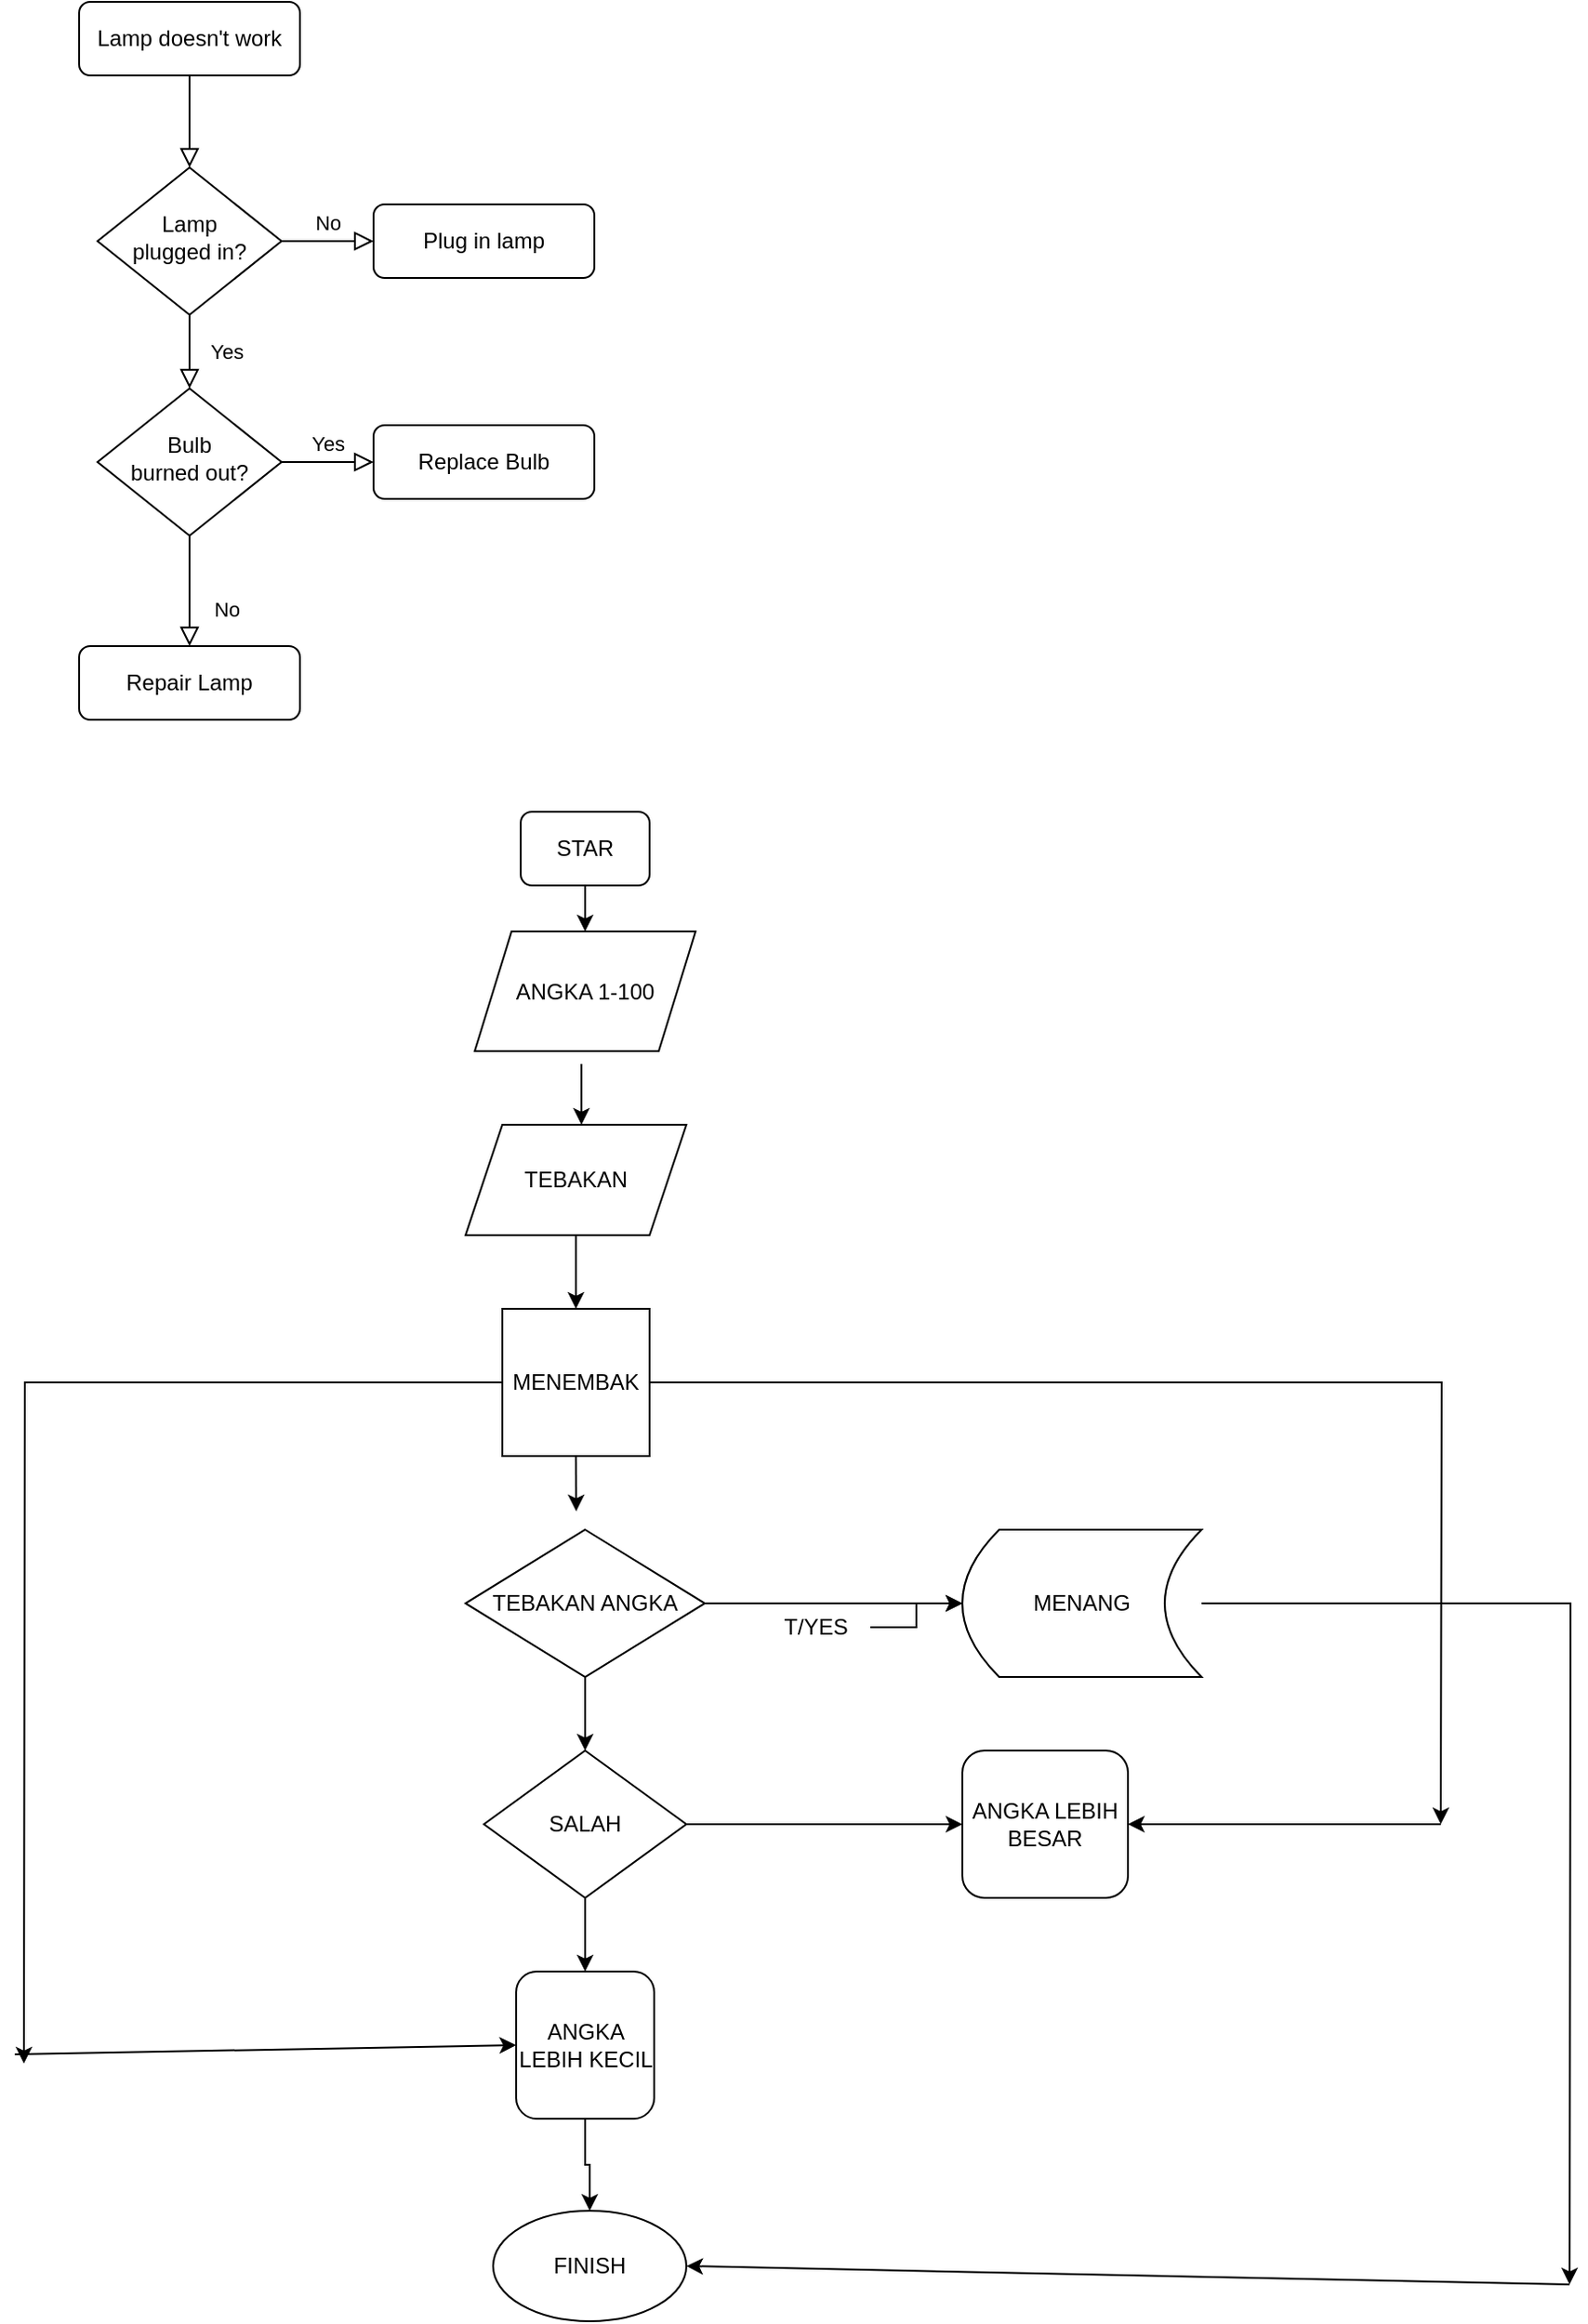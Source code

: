 <mxfile version="22.0.4" type="github">
  <diagram id="C5RBs43oDa-KdzZeNtuy" name="Page-1">
    <mxGraphModel dx="1257" dy="671" grid="1" gridSize="10" guides="1" tooltips="1" connect="1" arrows="1" fold="1" page="1" pageScale="1" pageWidth="827" pageHeight="1169" math="0" shadow="0">
      <root>
        <mxCell id="WIyWlLk6GJQsqaUBKTNV-0" />
        <mxCell id="WIyWlLk6GJQsqaUBKTNV-1" parent="WIyWlLk6GJQsqaUBKTNV-0" />
        <mxCell id="WIyWlLk6GJQsqaUBKTNV-2" value="" style="rounded=0;html=1;jettySize=auto;orthogonalLoop=1;fontSize=11;endArrow=block;endFill=0;endSize=8;strokeWidth=1;shadow=0;labelBackgroundColor=none;edgeStyle=orthogonalEdgeStyle;" parent="WIyWlLk6GJQsqaUBKTNV-1" source="WIyWlLk6GJQsqaUBKTNV-3" target="WIyWlLk6GJQsqaUBKTNV-6" edge="1">
          <mxGeometry relative="1" as="geometry" />
        </mxCell>
        <mxCell id="WIyWlLk6GJQsqaUBKTNV-3" value="Lamp doesn&#39;t work" style="rounded=1;whiteSpace=wrap;html=1;fontSize=12;glass=0;strokeWidth=1;shadow=0;" parent="WIyWlLk6GJQsqaUBKTNV-1" vertex="1">
          <mxGeometry x="160" y="80" width="120" height="40" as="geometry" />
        </mxCell>
        <mxCell id="WIyWlLk6GJQsqaUBKTNV-4" value="Yes" style="rounded=0;html=1;jettySize=auto;orthogonalLoop=1;fontSize=11;endArrow=block;endFill=0;endSize=8;strokeWidth=1;shadow=0;labelBackgroundColor=none;edgeStyle=orthogonalEdgeStyle;" parent="WIyWlLk6GJQsqaUBKTNV-1" source="WIyWlLk6GJQsqaUBKTNV-6" target="WIyWlLk6GJQsqaUBKTNV-10" edge="1">
          <mxGeometry y="20" relative="1" as="geometry">
            <mxPoint as="offset" />
          </mxGeometry>
        </mxCell>
        <mxCell id="WIyWlLk6GJQsqaUBKTNV-5" value="No" style="edgeStyle=orthogonalEdgeStyle;rounded=0;html=1;jettySize=auto;orthogonalLoop=1;fontSize=11;endArrow=block;endFill=0;endSize=8;strokeWidth=1;shadow=0;labelBackgroundColor=none;" parent="WIyWlLk6GJQsqaUBKTNV-1" source="WIyWlLk6GJQsqaUBKTNV-6" target="WIyWlLk6GJQsqaUBKTNV-7" edge="1">
          <mxGeometry y="10" relative="1" as="geometry">
            <mxPoint as="offset" />
          </mxGeometry>
        </mxCell>
        <mxCell id="WIyWlLk6GJQsqaUBKTNV-6" value="Lamp&lt;br&gt;plugged in?" style="rhombus;whiteSpace=wrap;html=1;shadow=0;fontFamily=Helvetica;fontSize=12;align=center;strokeWidth=1;spacing=6;spacingTop=-4;" parent="WIyWlLk6GJQsqaUBKTNV-1" vertex="1">
          <mxGeometry x="170" y="170" width="100" height="80" as="geometry" />
        </mxCell>
        <mxCell id="WIyWlLk6GJQsqaUBKTNV-7" value="Plug in lamp" style="rounded=1;whiteSpace=wrap;html=1;fontSize=12;glass=0;strokeWidth=1;shadow=0;" parent="WIyWlLk6GJQsqaUBKTNV-1" vertex="1">
          <mxGeometry x="320" y="190" width="120" height="40" as="geometry" />
        </mxCell>
        <mxCell id="WIyWlLk6GJQsqaUBKTNV-8" value="No" style="rounded=0;html=1;jettySize=auto;orthogonalLoop=1;fontSize=11;endArrow=block;endFill=0;endSize=8;strokeWidth=1;shadow=0;labelBackgroundColor=none;edgeStyle=orthogonalEdgeStyle;" parent="WIyWlLk6GJQsqaUBKTNV-1" source="WIyWlLk6GJQsqaUBKTNV-10" target="WIyWlLk6GJQsqaUBKTNV-11" edge="1">
          <mxGeometry x="0.333" y="20" relative="1" as="geometry">
            <mxPoint as="offset" />
          </mxGeometry>
        </mxCell>
        <mxCell id="WIyWlLk6GJQsqaUBKTNV-9" value="Yes" style="edgeStyle=orthogonalEdgeStyle;rounded=0;html=1;jettySize=auto;orthogonalLoop=1;fontSize=11;endArrow=block;endFill=0;endSize=8;strokeWidth=1;shadow=0;labelBackgroundColor=none;" parent="WIyWlLk6GJQsqaUBKTNV-1" source="WIyWlLk6GJQsqaUBKTNV-10" target="WIyWlLk6GJQsqaUBKTNV-12" edge="1">
          <mxGeometry y="10" relative="1" as="geometry">
            <mxPoint as="offset" />
          </mxGeometry>
        </mxCell>
        <mxCell id="WIyWlLk6GJQsqaUBKTNV-10" value="Bulb&lt;br&gt;burned out?" style="rhombus;whiteSpace=wrap;html=1;shadow=0;fontFamily=Helvetica;fontSize=12;align=center;strokeWidth=1;spacing=6;spacingTop=-4;" parent="WIyWlLk6GJQsqaUBKTNV-1" vertex="1">
          <mxGeometry x="170" y="290" width="100" height="80" as="geometry" />
        </mxCell>
        <mxCell id="WIyWlLk6GJQsqaUBKTNV-11" value="Repair Lamp" style="rounded=1;whiteSpace=wrap;html=1;fontSize=12;glass=0;strokeWidth=1;shadow=0;" parent="WIyWlLk6GJQsqaUBKTNV-1" vertex="1">
          <mxGeometry x="160" y="430" width="120" height="40" as="geometry" />
        </mxCell>
        <mxCell id="WIyWlLk6GJQsqaUBKTNV-12" value="Replace Bulb" style="rounded=1;whiteSpace=wrap;html=1;fontSize=12;glass=0;strokeWidth=1;shadow=0;" parent="WIyWlLk6GJQsqaUBKTNV-1" vertex="1">
          <mxGeometry x="320" y="310" width="120" height="40" as="geometry" />
        </mxCell>
        <mxCell id="KP9myfhiNoI_gnFfSCLK-3" value="ANGKA 1-100" style="shape=parallelogram;perimeter=parallelogramPerimeter;whiteSpace=wrap;html=1;fixedSize=1;" vertex="1" parent="WIyWlLk6GJQsqaUBKTNV-1">
          <mxGeometry x="375" y="585" width="120" height="65" as="geometry" />
        </mxCell>
        <mxCell id="KP9myfhiNoI_gnFfSCLK-45" style="edgeStyle=orthogonalEdgeStyle;rounded=0;orthogonalLoop=1;jettySize=auto;html=1;exitX=0.5;exitY=1;exitDx=0;exitDy=0;entryX=0.5;entryY=0;entryDx=0;entryDy=0;" edge="1" parent="WIyWlLk6GJQsqaUBKTNV-1" source="KP9myfhiNoI_gnFfSCLK-26" target="KP9myfhiNoI_gnFfSCLK-3">
          <mxGeometry relative="1" as="geometry" />
        </mxCell>
        <mxCell id="KP9myfhiNoI_gnFfSCLK-26" value="STAR" style="rounded=1;whiteSpace=wrap;html=1;" vertex="1" parent="WIyWlLk6GJQsqaUBKTNV-1">
          <mxGeometry x="400" y="520" width="70" height="40" as="geometry" />
        </mxCell>
        <mxCell id="KP9myfhiNoI_gnFfSCLK-56" style="edgeStyle=orthogonalEdgeStyle;rounded=0;orthogonalLoop=1;jettySize=auto;html=1;exitX=0.5;exitY=1;exitDx=0;exitDy=0;entryX=0.5;entryY=0;entryDx=0;entryDy=0;" edge="1" parent="WIyWlLk6GJQsqaUBKTNV-1" source="KP9myfhiNoI_gnFfSCLK-41" target="KP9myfhiNoI_gnFfSCLK-42">
          <mxGeometry relative="1" as="geometry" />
        </mxCell>
        <mxCell id="KP9myfhiNoI_gnFfSCLK-41" value="TEBAKAN" style="shape=parallelogram;perimeter=parallelogramPerimeter;whiteSpace=wrap;html=1;fixedSize=1;" vertex="1" parent="WIyWlLk6GJQsqaUBKTNV-1">
          <mxGeometry x="370" y="690" width="120" height="60" as="geometry" />
        </mxCell>
        <mxCell id="KP9myfhiNoI_gnFfSCLK-57" style="edgeStyle=orthogonalEdgeStyle;rounded=0;orthogonalLoop=1;jettySize=auto;html=1;exitX=0;exitY=0.5;exitDx=0;exitDy=0;exitPerimeter=0;" edge="1" parent="WIyWlLk6GJQsqaUBKTNV-1" source="KP9myfhiNoI_gnFfSCLK-42">
          <mxGeometry relative="1" as="geometry">
            <mxPoint x="130" y="1200" as="targetPoint" />
            <mxPoint x="380" y="830" as="sourcePoint" />
          </mxGeometry>
        </mxCell>
        <mxCell id="KP9myfhiNoI_gnFfSCLK-66" style="edgeStyle=orthogonalEdgeStyle;rounded=0;orthogonalLoop=1;jettySize=auto;html=1;exitX=1;exitY=0.5;exitDx=0;exitDy=0;" edge="1" parent="WIyWlLk6GJQsqaUBKTNV-1" source="KP9myfhiNoI_gnFfSCLK-42">
          <mxGeometry relative="1" as="geometry">
            <mxPoint x="900" y="1070" as="targetPoint" />
          </mxGeometry>
        </mxCell>
        <mxCell id="KP9myfhiNoI_gnFfSCLK-73" style="edgeStyle=orthogonalEdgeStyle;rounded=0;orthogonalLoop=1;jettySize=auto;html=1;exitX=0.5;exitY=1;exitDx=0;exitDy=0;" edge="1" parent="WIyWlLk6GJQsqaUBKTNV-1" source="KP9myfhiNoI_gnFfSCLK-42">
          <mxGeometry relative="1" as="geometry">
            <mxPoint x="430.143" y="900.0" as="targetPoint" />
          </mxGeometry>
        </mxCell>
        <mxCell id="KP9myfhiNoI_gnFfSCLK-42" value="MENEMBAK" style="whiteSpace=wrap;html=1;aspect=fixed;" vertex="1" parent="WIyWlLk6GJQsqaUBKTNV-1">
          <mxGeometry x="390" y="790" width="80" height="80" as="geometry" />
        </mxCell>
        <mxCell id="KP9myfhiNoI_gnFfSCLK-58" style="edgeStyle=orthogonalEdgeStyle;rounded=0;orthogonalLoop=1;jettySize=auto;html=1;exitX=1;exitY=0.5;exitDx=0;exitDy=0;" edge="1" parent="WIyWlLk6GJQsqaUBKTNV-1" source="KP9myfhiNoI_gnFfSCLK-49" target="KP9myfhiNoI_gnFfSCLK-59">
          <mxGeometry relative="1" as="geometry">
            <mxPoint x="680" y="950" as="targetPoint" />
          </mxGeometry>
        </mxCell>
        <mxCell id="KP9myfhiNoI_gnFfSCLK-74" style="edgeStyle=orthogonalEdgeStyle;rounded=0;orthogonalLoop=1;jettySize=auto;html=1;exitX=0.5;exitY=1;exitDx=0;exitDy=0;entryX=0.5;entryY=0;entryDx=0;entryDy=0;" edge="1" parent="WIyWlLk6GJQsqaUBKTNV-1" source="KP9myfhiNoI_gnFfSCLK-49" target="KP9myfhiNoI_gnFfSCLK-50">
          <mxGeometry relative="1" as="geometry" />
        </mxCell>
        <mxCell id="KP9myfhiNoI_gnFfSCLK-49" value="TEBAKAN ANGKA" style="rhombus;whiteSpace=wrap;html=1;" vertex="1" parent="WIyWlLk6GJQsqaUBKTNV-1">
          <mxGeometry x="370" y="910" width="130" height="80" as="geometry" />
        </mxCell>
        <mxCell id="KP9myfhiNoI_gnFfSCLK-62" style="edgeStyle=orthogonalEdgeStyle;rounded=0;orthogonalLoop=1;jettySize=auto;html=1;exitX=1;exitY=0.5;exitDx=0;exitDy=0;entryX=0;entryY=0.5;entryDx=0;entryDy=0;" edge="1" parent="WIyWlLk6GJQsqaUBKTNV-1" source="KP9myfhiNoI_gnFfSCLK-50" target="KP9myfhiNoI_gnFfSCLK-61">
          <mxGeometry relative="1" as="geometry" />
        </mxCell>
        <mxCell id="KP9myfhiNoI_gnFfSCLK-75" style="edgeStyle=orthogonalEdgeStyle;rounded=0;orthogonalLoop=1;jettySize=auto;html=1;exitX=0.5;exitY=1;exitDx=0;exitDy=0;entryX=0.5;entryY=0;entryDx=0;entryDy=0;" edge="1" parent="WIyWlLk6GJQsqaUBKTNV-1" source="KP9myfhiNoI_gnFfSCLK-50" target="KP9myfhiNoI_gnFfSCLK-51">
          <mxGeometry relative="1" as="geometry" />
        </mxCell>
        <mxCell id="KP9myfhiNoI_gnFfSCLK-50" value="SALAH" style="rhombus;whiteSpace=wrap;html=1;" vertex="1" parent="WIyWlLk6GJQsqaUBKTNV-1">
          <mxGeometry x="380" y="1030" width="110" height="80" as="geometry" />
        </mxCell>
        <mxCell id="KP9myfhiNoI_gnFfSCLK-76" style="edgeStyle=orthogonalEdgeStyle;rounded=0;orthogonalLoop=1;jettySize=auto;html=1;exitX=0.5;exitY=1;exitDx=0;exitDy=0;entryX=0.5;entryY=0;entryDx=0;entryDy=0;" edge="1" parent="WIyWlLk6GJQsqaUBKTNV-1" source="KP9myfhiNoI_gnFfSCLK-51" target="KP9myfhiNoI_gnFfSCLK-52">
          <mxGeometry relative="1" as="geometry" />
        </mxCell>
        <mxCell id="KP9myfhiNoI_gnFfSCLK-51" value="&lt;div&gt;ANGKA&lt;/div&gt;&lt;div&gt;LEBIH KECIL&lt;br&gt;&lt;/div&gt;" style="rounded=1;whiteSpace=wrap;html=1;" vertex="1" parent="WIyWlLk6GJQsqaUBKTNV-1">
          <mxGeometry x="397.5" y="1150" width="75" height="80" as="geometry" />
        </mxCell>
        <mxCell id="KP9myfhiNoI_gnFfSCLK-52" value="FINISH" style="ellipse;whiteSpace=wrap;html=1;" vertex="1" parent="WIyWlLk6GJQsqaUBKTNV-1">
          <mxGeometry x="385" y="1280" width="105" height="60" as="geometry" />
        </mxCell>
        <mxCell id="KP9myfhiNoI_gnFfSCLK-54" value="" style="endArrow=classic;html=1;rounded=0;exitX=0.483;exitY=1.108;exitDx=0;exitDy=0;exitPerimeter=0;" edge="1" parent="WIyWlLk6GJQsqaUBKTNV-1" source="KP9myfhiNoI_gnFfSCLK-3">
          <mxGeometry width="50" height="50" relative="1" as="geometry">
            <mxPoint x="390" y="810" as="sourcePoint" />
            <mxPoint x="433" y="690" as="targetPoint" />
          </mxGeometry>
        </mxCell>
        <mxCell id="KP9myfhiNoI_gnFfSCLK-69" style="edgeStyle=orthogonalEdgeStyle;rounded=0;orthogonalLoop=1;jettySize=auto;html=1;" edge="1" parent="WIyWlLk6GJQsqaUBKTNV-1" source="KP9myfhiNoI_gnFfSCLK-59">
          <mxGeometry relative="1" as="geometry">
            <mxPoint x="970" y="1320" as="targetPoint" />
          </mxGeometry>
        </mxCell>
        <mxCell id="KP9myfhiNoI_gnFfSCLK-59" value="MENANG" style="shape=dataStorage;whiteSpace=wrap;html=1;fixedSize=1;" vertex="1" parent="WIyWlLk6GJQsqaUBKTNV-1">
          <mxGeometry x="640" y="910" width="130" height="80" as="geometry" />
        </mxCell>
        <mxCell id="KP9myfhiNoI_gnFfSCLK-61" value="&lt;div&gt;ANGKA LEBIH&lt;/div&gt;&lt;div&gt;BESAR &lt;br&gt;&lt;/div&gt;" style="rounded=1;whiteSpace=wrap;html=1;" vertex="1" parent="WIyWlLk6GJQsqaUBKTNV-1">
          <mxGeometry x="640" y="1030" width="90" height="80" as="geometry" />
        </mxCell>
        <mxCell id="KP9myfhiNoI_gnFfSCLK-64" value="" style="edgeStyle=orthogonalEdgeStyle;rounded=0;orthogonalLoop=1;jettySize=auto;html=1;" edge="1" parent="WIyWlLk6GJQsqaUBKTNV-1" source="KP9myfhiNoI_gnFfSCLK-63" target="KP9myfhiNoI_gnFfSCLK-59">
          <mxGeometry relative="1" as="geometry" />
        </mxCell>
        <mxCell id="KP9myfhiNoI_gnFfSCLK-63" value="T/YES" style="text;html=1;align=center;verticalAlign=middle;resizable=0;points=[];autosize=1;strokeColor=none;fillColor=none;" vertex="1" parent="WIyWlLk6GJQsqaUBKTNV-1">
          <mxGeometry x="530" y="948" width="60" height="30" as="geometry" />
        </mxCell>
        <mxCell id="KP9myfhiNoI_gnFfSCLK-68" value="" style="endArrow=classic;html=1;rounded=0;entryX=1;entryY=0.5;entryDx=0;entryDy=0;" edge="1" parent="WIyWlLk6GJQsqaUBKTNV-1" target="KP9myfhiNoI_gnFfSCLK-61">
          <mxGeometry width="50" height="50" relative="1" as="geometry">
            <mxPoint x="900" y="1070" as="sourcePoint" />
            <mxPoint x="640" y="1020" as="targetPoint" />
          </mxGeometry>
        </mxCell>
        <mxCell id="KP9myfhiNoI_gnFfSCLK-71" value="" style="endArrow=classic;html=1;rounded=0;entryX=1;entryY=0.5;entryDx=0;entryDy=0;" edge="1" parent="WIyWlLk6GJQsqaUBKTNV-1" target="KP9myfhiNoI_gnFfSCLK-52">
          <mxGeometry width="50" height="50" relative="1" as="geometry">
            <mxPoint x="970" y="1320" as="sourcePoint" />
            <mxPoint x="640" y="1110" as="targetPoint" />
          </mxGeometry>
        </mxCell>
        <mxCell id="KP9myfhiNoI_gnFfSCLK-77" value="" style="endArrow=classic;html=1;rounded=0;entryX=0;entryY=0.5;entryDx=0;entryDy=0;" edge="1" parent="WIyWlLk6GJQsqaUBKTNV-1" target="KP9myfhiNoI_gnFfSCLK-51">
          <mxGeometry width="50" height="50" relative="1" as="geometry">
            <mxPoint x="125" y="1195" as="sourcePoint" />
            <mxPoint x="635" y="1185" as="targetPoint" />
          </mxGeometry>
        </mxCell>
      </root>
    </mxGraphModel>
  </diagram>
</mxfile>

